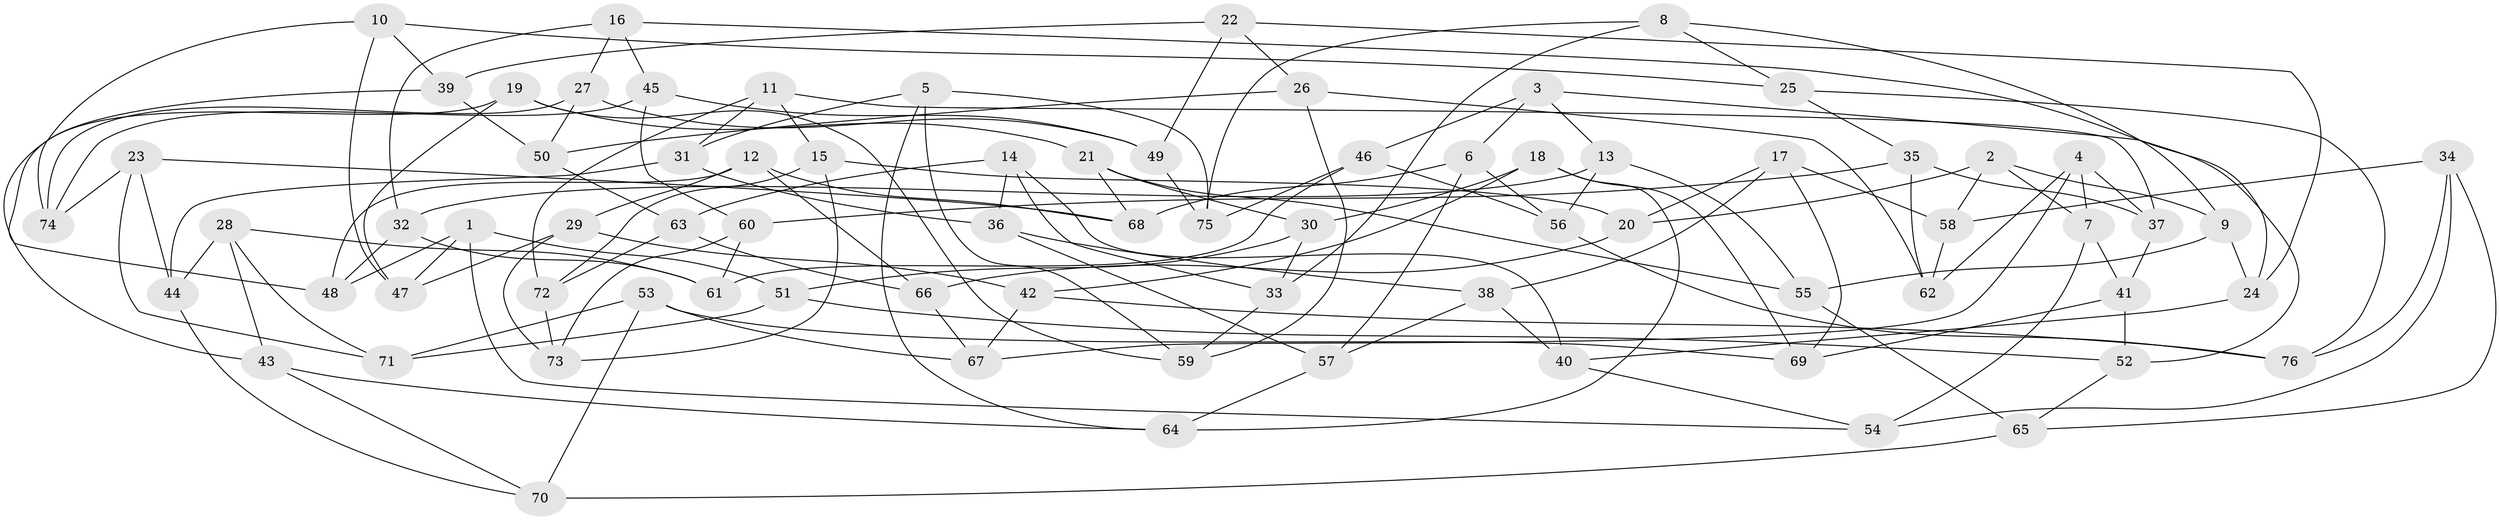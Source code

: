 // Generated by graph-tools (version 1.1) at 2025/03/03/09/25 03:03:02]
// undirected, 76 vertices, 152 edges
graph export_dot {
graph [start="1"]
  node [color=gray90,style=filled];
  1;
  2;
  3;
  4;
  5;
  6;
  7;
  8;
  9;
  10;
  11;
  12;
  13;
  14;
  15;
  16;
  17;
  18;
  19;
  20;
  21;
  22;
  23;
  24;
  25;
  26;
  27;
  28;
  29;
  30;
  31;
  32;
  33;
  34;
  35;
  36;
  37;
  38;
  39;
  40;
  41;
  42;
  43;
  44;
  45;
  46;
  47;
  48;
  49;
  50;
  51;
  52;
  53;
  54;
  55;
  56;
  57;
  58;
  59;
  60;
  61;
  62;
  63;
  64;
  65;
  66;
  67;
  68;
  69;
  70;
  71;
  72;
  73;
  74;
  75;
  76;
  1 -- 48;
  1 -- 51;
  1 -- 54;
  1 -- 47;
  2 -- 58;
  2 -- 7;
  2 -- 20;
  2 -- 9;
  3 -- 52;
  3 -- 13;
  3 -- 6;
  3 -- 46;
  4 -- 67;
  4 -- 7;
  4 -- 62;
  4 -- 37;
  5 -- 75;
  5 -- 31;
  5 -- 64;
  5 -- 59;
  6 -- 56;
  6 -- 57;
  6 -- 68;
  7 -- 41;
  7 -- 54;
  8 -- 9;
  8 -- 33;
  8 -- 75;
  8 -- 25;
  9 -- 24;
  9 -- 55;
  10 -- 25;
  10 -- 74;
  10 -- 47;
  10 -- 39;
  11 -- 37;
  11 -- 15;
  11 -- 72;
  11 -- 31;
  12 -- 68;
  12 -- 29;
  12 -- 66;
  12 -- 48;
  13 -- 55;
  13 -- 32;
  13 -- 56;
  14 -- 40;
  14 -- 33;
  14 -- 36;
  14 -- 63;
  15 -- 73;
  15 -- 72;
  15 -- 20;
  16 -- 45;
  16 -- 27;
  16 -- 24;
  16 -- 32;
  17 -- 69;
  17 -- 38;
  17 -- 20;
  17 -- 58;
  18 -- 30;
  18 -- 42;
  18 -- 69;
  18 -- 64;
  19 -- 43;
  19 -- 47;
  19 -- 21;
  19 -- 59;
  20 -- 66;
  21 -- 68;
  21 -- 55;
  21 -- 30;
  22 -- 39;
  22 -- 49;
  22 -- 26;
  22 -- 24;
  23 -- 74;
  23 -- 71;
  23 -- 44;
  23 -- 68;
  24 -- 40;
  25 -- 35;
  25 -- 76;
  26 -- 62;
  26 -- 59;
  26 -- 50;
  27 -- 49;
  27 -- 50;
  27 -- 74;
  28 -- 61;
  28 -- 43;
  28 -- 44;
  28 -- 71;
  29 -- 73;
  29 -- 47;
  29 -- 42;
  30 -- 51;
  30 -- 33;
  31 -- 36;
  31 -- 44;
  32 -- 48;
  32 -- 61;
  33 -- 59;
  34 -- 76;
  34 -- 65;
  34 -- 54;
  34 -- 58;
  35 -- 62;
  35 -- 37;
  35 -- 60;
  36 -- 38;
  36 -- 57;
  37 -- 41;
  38 -- 57;
  38 -- 40;
  39 -- 50;
  39 -- 48;
  40 -- 54;
  41 -- 52;
  41 -- 69;
  42 -- 76;
  42 -- 67;
  43 -- 64;
  43 -- 70;
  44 -- 70;
  45 -- 74;
  45 -- 49;
  45 -- 60;
  46 -- 56;
  46 -- 75;
  46 -- 61;
  49 -- 75;
  50 -- 63;
  51 -- 52;
  51 -- 71;
  52 -- 65;
  53 -- 67;
  53 -- 71;
  53 -- 69;
  53 -- 70;
  55 -- 65;
  56 -- 76;
  57 -- 64;
  58 -- 62;
  60 -- 61;
  60 -- 73;
  63 -- 66;
  63 -- 72;
  65 -- 70;
  66 -- 67;
  72 -- 73;
}
